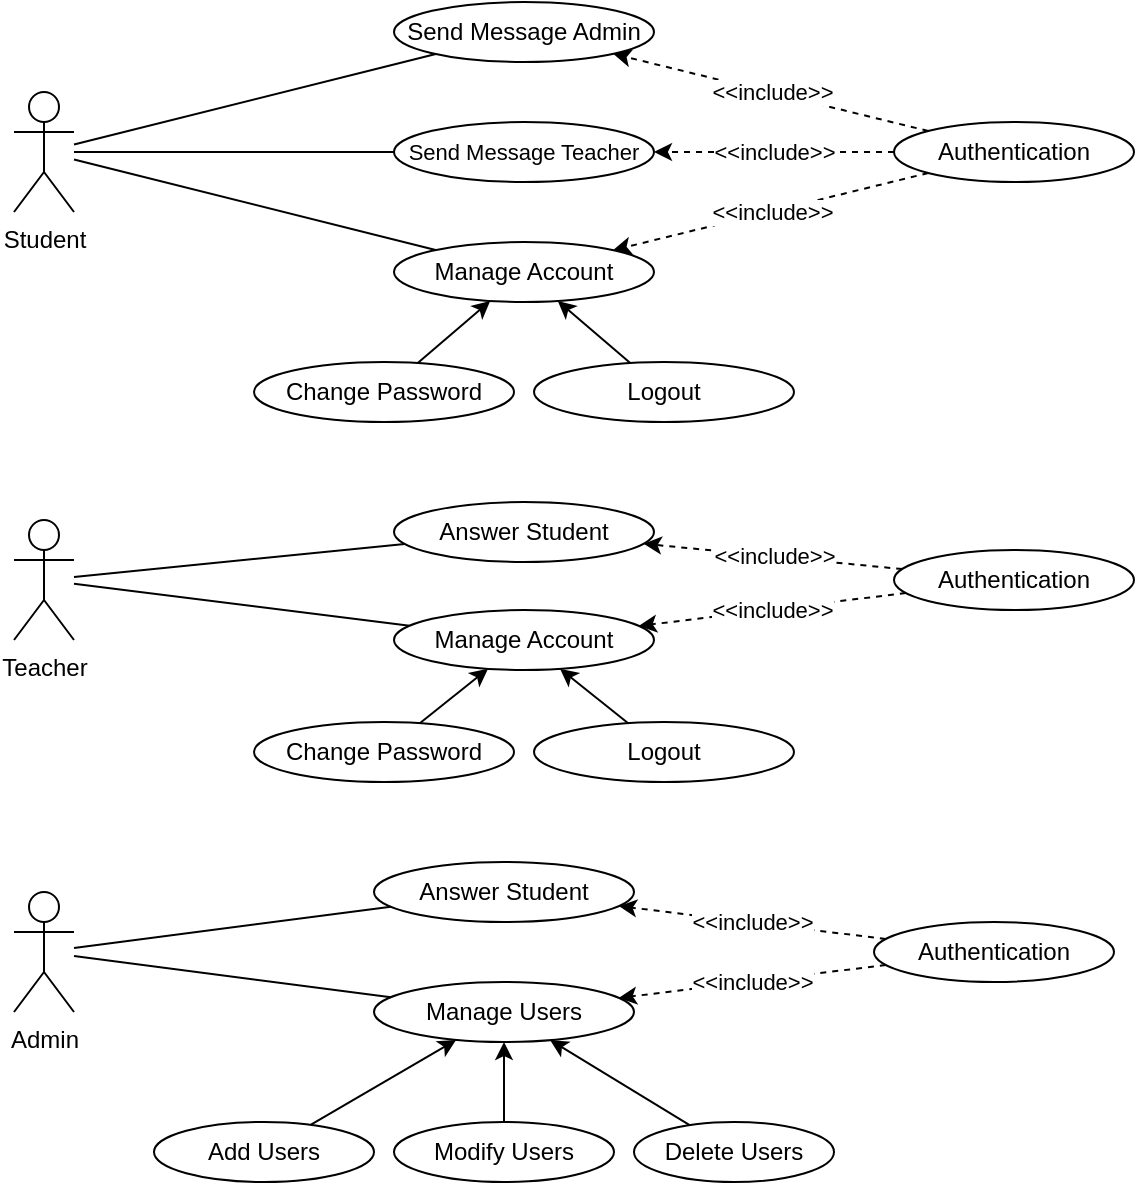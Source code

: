 <mxfile version="17.4.0" type="github">
  <diagram id="RxK-hwhavK0Ak2JXyipl" name="Page-1">
    <mxGraphModel dx="1422" dy="905" grid="1" gridSize="10" guides="1" tooltips="1" connect="1" arrows="1" fold="1" page="1" pageScale="1" pageWidth="1169" pageHeight="827" background="none" math="0" shadow="0">
      <root>
        <mxCell id="0" />
        <mxCell id="1" parent="0" />
        <mxCell id="ioeeAYF5F3X1Td2HvDtU-1" value="" style="group" vertex="1" connectable="0" parent="1">
          <mxGeometry x="120" y="310" width="560" height="140" as="geometry" />
        </mxCell>
        <mxCell id="9mTpWFLZTC0OJPlyUyN7-3" value="Teacher" style="shape=umlActor;verticalLabelPosition=bottom;verticalAlign=top;html=1;outlineConnect=0;" parent="ioeeAYF5F3X1Td2HvDtU-1" vertex="1">
          <mxGeometry y="9" width="30" height="60" as="geometry" />
        </mxCell>
        <mxCell id="9mTpWFLZTC0OJPlyUyN7-56" value="" style="endArrow=none;html=1;rounded=0;" parent="ioeeAYF5F3X1Td2HvDtU-1" source="9mTpWFLZTC0OJPlyUyN7-89" target="9mTpWFLZTC0OJPlyUyN7-3" edge="1">
          <mxGeometry width="50" height="50" relative="1" as="geometry">
            <mxPoint x="204.512" y="-25.553" as="sourcePoint" />
            <mxPoint x="440" y="-80" as="targetPoint" />
          </mxGeometry>
        </mxCell>
        <mxCell id="9mTpWFLZTC0OJPlyUyN7-58" value="" style="endArrow=none;html=1;rounded=0;" parent="ioeeAYF5F3X1Td2HvDtU-1" source="9mTpWFLZTC0OJPlyUyN7-63" target="9mTpWFLZTC0OJPlyUyN7-3" edge="1">
          <mxGeometry width="50" height="50" relative="1" as="geometry">
            <mxPoint x="208.661" y="54.481" as="sourcePoint" />
            <mxPoint x="40" y="-35.938" as="targetPoint" />
          </mxGeometry>
        </mxCell>
        <mxCell id="9mTpWFLZTC0OJPlyUyN7-63" value="Manage Account" style="ellipse;whiteSpace=wrap;html=1;" parent="ioeeAYF5F3X1Td2HvDtU-1" vertex="1">
          <mxGeometry x="190" y="54" width="130" height="30" as="geometry" />
        </mxCell>
        <mxCell id="9mTpWFLZTC0OJPlyUyN7-64" value="Change Password" style="ellipse;whiteSpace=wrap;html=1;" parent="ioeeAYF5F3X1Td2HvDtU-1" vertex="1">
          <mxGeometry x="120" y="110" width="130" height="30" as="geometry" />
        </mxCell>
        <mxCell id="9mTpWFLZTC0OJPlyUyN7-65" value="" style="endArrow=classic;html=1;rounded=0;" parent="ioeeAYF5F3X1Td2HvDtU-1" source="9mTpWFLZTC0OJPlyUyN7-64" target="9mTpWFLZTC0OJPlyUyN7-63" edge="1">
          <mxGeometry width="50" height="50" relative="1" as="geometry">
            <mxPoint x="440" y="170" as="sourcePoint" />
            <mxPoint x="390" y="220" as="targetPoint" />
          </mxGeometry>
        </mxCell>
        <mxCell id="9mTpWFLZTC0OJPlyUyN7-66" value="Logout" style="ellipse;whiteSpace=wrap;html=1;" parent="ioeeAYF5F3X1Td2HvDtU-1" vertex="1">
          <mxGeometry x="260" y="110" width="130" height="30" as="geometry" />
        </mxCell>
        <mxCell id="9mTpWFLZTC0OJPlyUyN7-67" value="" style="endArrow=classic;html=1;rounded=0;" parent="ioeeAYF5F3X1Td2HvDtU-1" source="9mTpWFLZTC0OJPlyUyN7-66" target="9mTpWFLZTC0OJPlyUyN7-63" edge="1">
          <mxGeometry width="50" height="50" relative="1" as="geometry">
            <mxPoint x="390" y="220" as="sourcePoint" />
            <mxPoint x="440" y="170" as="targetPoint" />
          </mxGeometry>
        </mxCell>
        <mxCell id="9mTpWFLZTC0OJPlyUyN7-68" value="Authentication" style="ellipse;whiteSpace=wrap;html=1;" parent="ioeeAYF5F3X1Td2HvDtU-1" vertex="1">
          <mxGeometry x="440" y="24" width="120" height="30" as="geometry" />
        </mxCell>
        <mxCell id="9mTpWFLZTC0OJPlyUyN7-69" value="" style="endArrow=classic;html=1;rounded=0;dashed=1;" parent="ioeeAYF5F3X1Td2HvDtU-1" source="9mTpWFLZTC0OJPlyUyN7-68" target="9mTpWFLZTC0OJPlyUyN7-89" edge="1">
          <mxGeometry relative="1" as="geometry">
            <mxPoint x="500" y="-35" as="sourcePoint" />
            <mxPoint x="303.824" y="-25.098" as="targetPoint" />
          </mxGeometry>
        </mxCell>
        <mxCell id="9mTpWFLZTC0OJPlyUyN7-70" value="&amp;lt;&amp;lt;include&amp;gt;&amp;gt;" style="edgeLabel;resizable=0;html=1;align=center;verticalAlign=middle;" parent="9mTpWFLZTC0OJPlyUyN7-69" connectable="0" vertex="1">
          <mxGeometry relative="1" as="geometry" />
        </mxCell>
        <mxCell id="9mTpWFLZTC0OJPlyUyN7-73" value="" style="endArrow=classic;html=1;rounded=0;dashed=1;" parent="ioeeAYF5F3X1Td2HvDtU-1" source="9mTpWFLZTC0OJPlyUyN7-68" target="9mTpWFLZTC0OJPlyUyN7-63" edge="1">
          <mxGeometry relative="1" as="geometry">
            <mxPoint x="490" y="4" as="sourcePoint" />
            <mxPoint x="330" y="25" as="targetPoint" />
          </mxGeometry>
        </mxCell>
        <mxCell id="9mTpWFLZTC0OJPlyUyN7-74" value="&amp;lt;&amp;lt;include&amp;gt;&amp;gt;" style="edgeLabel;resizable=0;html=1;align=center;verticalAlign=middle;" parent="9mTpWFLZTC0OJPlyUyN7-73" connectable="0" vertex="1">
          <mxGeometry relative="1" as="geometry" />
        </mxCell>
        <mxCell id="9mTpWFLZTC0OJPlyUyN7-89" value="Answer Student" style="ellipse;whiteSpace=wrap;html=1;" parent="ioeeAYF5F3X1Td2HvDtU-1" vertex="1">
          <mxGeometry x="190" width="130" height="30" as="geometry" />
        </mxCell>
        <mxCell id="ioeeAYF5F3X1Td2HvDtU-2" value="" style="group" vertex="1" connectable="0" parent="1">
          <mxGeometry x="120" y="60" width="560" height="210" as="geometry" />
        </mxCell>
        <mxCell id="9mTpWFLZTC0OJPlyUyN7-2" value="Student" style="shape=umlActor;verticalLabelPosition=bottom;verticalAlign=top;html=1;outlineConnect=0;" parent="ioeeAYF5F3X1Td2HvDtU-2" vertex="1">
          <mxGeometry y="45" width="30" height="60" as="geometry" />
        </mxCell>
        <mxCell id="9mTpWFLZTC0OJPlyUyN7-9" value="Send Message Admin" style="ellipse;whiteSpace=wrap;html=1;" parent="ioeeAYF5F3X1Td2HvDtU-2" vertex="1">
          <mxGeometry x="190" width="130" height="30" as="geometry" />
        </mxCell>
        <mxCell id="9mTpWFLZTC0OJPlyUyN7-10" value="Send Message Teacher" style="ellipse;whiteSpace=wrap;html=1;fontSize=11;" parent="ioeeAYF5F3X1Td2HvDtU-2" vertex="1">
          <mxGeometry x="190" y="60" width="130" height="30" as="geometry" />
        </mxCell>
        <mxCell id="9mTpWFLZTC0OJPlyUyN7-12" value="" style="endArrow=none;html=1;rounded=0;" parent="ioeeAYF5F3X1Td2HvDtU-2" source="9mTpWFLZTC0OJPlyUyN7-2" target="9mTpWFLZTC0OJPlyUyN7-9" edge="1">
          <mxGeometry width="50" height="50" relative="1" as="geometry">
            <mxPoint x="50" y="50" as="sourcePoint" />
            <mxPoint x="100" as="targetPoint" />
          </mxGeometry>
        </mxCell>
        <mxCell id="9mTpWFLZTC0OJPlyUyN7-13" value="" style="endArrow=none;html=1;rounded=0;" parent="ioeeAYF5F3X1Td2HvDtU-2" source="9mTpWFLZTC0OJPlyUyN7-2" target="9mTpWFLZTC0OJPlyUyN7-10" edge="1">
          <mxGeometry width="50" height="50" relative="1" as="geometry">
            <mxPoint x="30" y="30" as="sourcePoint" />
            <mxPoint x="440" y="100" as="targetPoint" />
          </mxGeometry>
        </mxCell>
        <mxCell id="9mTpWFLZTC0OJPlyUyN7-16" value="Authentication" style="ellipse;whiteSpace=wrap;html=1;" parent="ioeeAYF5F3X1Td2HvDtU-2" vertex="1">
          <mxGeometry x="440" y="60" width="120" height="30" as="geometry" />
        </mxCell>
        <mxCell id="9mTpWFLZTC0OJPlyUyN7-24" value="" style="endArrow=classic;html=1;rounded=0;dashed=1;" parent="ioeeAYF5F3X1Td2HvDtU-2" source="9mTpWFLZTC0OJPlyUyN7-16" target="9mTpWFLZTC0OJPlyUyN7-9" edge="1">
          <mxGeometry relative="1" as="geometry">
            <mxPoint x="380" y="120" as="sourcePoint" />
            <mxPoint x="480" y="120" as="targetPoint" />
          </mxGeometry>
        </mxCell>
        <mxCell id="9mTpWFLZTC0OJPlyUyN7-25" value="&amp;lt;&amp;lt;include&amp;gt;&amp;gt;" style="edgeLabel;resizable=0;html=1;align=center;verticalAlign=middle;" parent="9mTpWFLZTC0OJPlyUyN7-24" connectable="0" vertex="1">
          <mxGeometry relative="1" as="geometry" />
        </mxCell>
        <mxCell id="9mTpWFLZTC0OJPlyUyN7-26" value="" style="endArrow=classic;html=1;rounded=0;dashed=1;" parent="ioeeAYF5F3X1Td2HvDtU-2" source="9mTpWFLZTC0OJPlyUyN7-16" target="9mTpWFLZTC0OJPlyUyN7-10" edge="1">
          <mxGeometry relative="1" as="geometry">
            <mxPoint x="360" y="130" as="sourcePoint" />
            <mxPoint x="460" y="130" as="targetPoint" />
          </mxGeometry>
        </mxCell>
        <mxCell id="9mTpWFLZTC0OJPlyUyN7-27" value="&amp;lt;&amp;lt;include&amp;gt;&amp;gt;" style="edgeLabel;resizable=0;html=1;align=center;verticalAlign=middle;" parent="9mTpWFLZTC0OJPlyUyN7-26" connectable="0" vertex="1">
          <mxGeometry relative="1" as="geometry" />
        </mxCell>
        <mxCell id="9mTpWFLZTC0OJPlyUyN7-29" value="Manage Account" style="ellipse;whiteSpace=wrap;html=1;" parent="ioeeAYF5F3X1Td2HvDtU-2" vertex="1">
          <mxGeometry x="190" y="120" width="130" height="30" as="geometry" />
        </mxCell>
        <mxCell id="9mTpWFLZTC0OJPlyUyN7-30" value="" style="endArrow=none;html=1;rounded=0;" parent="ioeeAYF5F3X1Td2HvDtU-2" source="9mTpWFLZTC0OJPlyUyN7-29" target="9mTpWFLZTC0OJPlyUyN7-2" edge="1">
          <mxGeometry width="50" height="50" relative="1" as="geometry">
            <mxPoint x="390" y="150" as="sourcePoint" />
            <mxPoint x="30" y="30" as="targetPoint" />
          </mxGeometry>
        </mxCell>
        <mxCell id="9mTpWFLZTC0OJPlyUyN7-32" value="" style="endArrow=classic;html=1;rounded=0;dashed=1;" parent="ioeeAYF5F3X1Td2HvDtU-2" source="9mTpWFLZTC0OJPlyUyN7-16" target="9mTpWFLZTC0OJPlyUyN7-29" edge="1">
          <mxGeometry relative="1" as="geometry">
            <mxPoint x="490" y="55" as="sourcePoint" />
            <mxPoint x="330" y="85" as="targetPoint" />
          </mxGeometry>
        </mxCell>
        <mxCell id="9mTpWFLZTC0OJPlyUyN7-33" value="&amp;lt;&amp;lt;include&amp;gt;&amp;gt;" style="edgeLabel;resizable=0;html=1;align=center;verticalAlign=middle;" parent="9mTpWFLZTC0OJPlyUyN7-32" connectable="0" vertex="1">
          <mxGeometry relative="1" as="geometry" />
        </mxCell>
        <mxCell id="9mTpWFLZTC0OJPlyUyN7-34" value="Change Password" style="ellipse;whiteSpace=wrap;html=1;" parent="ioeeAYF5F3X1Td2HvDtU-2" vertex="1">
          <mxGeometry x="120" y="180" width="130" height="30" as="geometry" />
        </mxCell>
        <mxCell id="9mTpWFLZTC0OJPlyUyN7-38" value="" style="endArrow=classic;html=1;rounded=0;" parent="ioeeAYF5F3X1Td2HvDtU-2" source="9mTpWFLZTC0OJPlyUyN7-34" target="9mTpWFLZTC0OJPlyUyN7-29" edge="1">
          <mxGeometry width="50" height="50" relative="1" as="geometry">
            <mxPoint x="440" y="240" as="sourcePoint" />
            <mxPoint x="390" y="290" as="targetPoint" />
          </mxGeometry>
        </mxCell>
        <mxCell id="9mTpWFLZTC0OJPlyUyN7-39" value="Logout" style="ellipse;whiteSpace=wrap;html=1;" parent="ioeeAYF5F3X1Td2HvDtU-2" vertex="1">
          <mxGeometry x="260" y="180" width="130" height="30" as="geometry" />
        </mxCell>
        <mxCell id="9mTpWFLZTC0OJPlyUyN7-40" value="" style="endArrow=classic;html=1;rounded=0;" parent="ioeeAYF5F3X1Td2HvDtU-2" source="9mTpWFLZTC0OJPlyUyN7-39" target="9mTpWFLZTC0OJPlyUyN7-29" edge="1">
          <mxGeometry width="50" height="50" relative="1" as="geometry">
            <mxPoint x="390" y="290" as="sourcePoint" />
            <mxPoint x="440" y="240" as="targetPoint" />
          </mxGeometry>
        </mxCell>
        <mxCell id="ioeeAYF5F3X1Td2HvDtU-3" value="" style="group" vertex="1" connectable="0" parent="1">
          <mxGeometry x="120" y="490" width="550" height="160" as="geometry" />
        </mxCell>
        <mxCell id="9mTpWFLZTC0OJPlyUyN7-4" value="Admin" style="shape=umlActor;verticalLabelPosition=bottom;verticalAlign=top;html=1;outlineConnect=0;" parent="ioeeAYF5F3X1Td2HvDtU-3" vertex="1">
          <mxGeometry y="15" width="30" height="60" as="geometry" />
        </mxCell>
        <mxCell id="9mTpWFLZTC0OJPlyUyN7-75" value="Answer Student" style="ellipse;whiteSpace=wrap;html=1;" parent="ioeeAYF5F3X1Td2HvDtU-3" vertex="1">
          <mxGeometry x="180" width="130" height="30" as="geometry" />
        </mxCell>
        <mxCell id="9mTpWFLZTC0OJPlyUyN7-77" value="Manage Users" style="ellipse;whiteSpace=wrap;html=1;" parent="ioeeAYF5F3X1Td2HvDtU-3" vertex="1">
          <mxGeometry x="180" y="60" width="130" height="30" as="geometry" />
        </mxCell>
        <mxCell id="9mTpWFLZTC0OJPlyUyN7-82" value="Authentication" style="ellipse;whiteSpace=wrap;html=1;" parent="ioeeAYF5F3X1Td2HvDtU-3" vertex="1">
          <mxGeometry x="430" y="30" width="120" height="30" as="geometry" />
        </mxCell>
        <mxCell id="9mTpWFLZTC0OJPlyUyN7-83" value="" style="endArrow=classic;html=1;rounded=0;dashed=1;" parent="ioeeAYF5F3X1Td2HvDtU-3" source="9mTpWFLZTC0OJPlyUyN7-82" target="9mTpWFLZTC0OJPlyUyN7-75" edge="1">
          <mxGeometry relative="1" as="geometry">
            <mxPoint x="490" y="-25" as="sourcePoint" />
            <mxPoint x="330" y="-55" as="targetPoint" />
          </mxGeometry>
        </mxCell>
        <mxCell id="9mTpWFLZTC0OJPlyUyN7-84" value="&amp;lt;&amp;lt;include&amp;gt;&amp;gt;" style="edgeLabel;resizable=0;html=1;align=center;verticalAlign=middle;" parent="9mTpWFLZTC0OJPlyUyN7-83" connectable="0" vertex="1">
          <mxGeometry relative="1" as="geometry" />
        </mxCell>
        <mxCell id="9mTpWFLZTC0OJPlyUyN7-87" value="" style="endArrow=classic;html=1;rounded=0;dashed=1;" parent="ioeeAYF5F3X1Td2HvDtU-3" source="9mTpWFLZTC0OJPlyUyN7-82" target="9mTpWFLZTC0OJPlyUyN7-77" edge="1">
          <mxGeometry relative="1" as="geometry">
            <mxPoint x="480" y="14" as="sourcePoint" />
            <mxPoint x="320" y="35" as="targetPoint" />
          </mxGeometry>
        </mxCell>
        <mxCell id="9mTpWFLZTC0OJPlyUyN7-88" value="&amp;lt;&amp;lt;include&amp;gt;&amp;gt;" style="edgeLabel;resizable=0;html=1;align=center;verticalAlign=middle;" parent="9mTpWFLZTC0OJPlyUyN7-87" connectable="0" vertex="1">
          <mxGeometry relative="1" as="geometry" />
        </mxCell>
        <mxCell id="9mTpWFLZTC0OJPlyUyN7-101" value="" style="endArrow=none;html=1;rounded=0;fontSize=11;" parent="ioeeAYF5F3X1Td2HvDtU-3" source="9mTpWFLZTC0OJPlyUyN7-4" target="9mTpWFLZTC0OJPlyUyN7-75" edge="1">
          <mxGeometry width="50" height="50" relative="1" as="geometry">
            <mxPoint x="400" y="-100" as="sourcePoint" />
            <mxPoint x="450" y="-150" as="targetPoint" />
          </mxGeometry>
        </mxCell>
        <mxCell id="9mTpWFLZTC0OJPlyUyN7-102" value="" style="endArrow=none;html=1;rounded=0;fontSize=11;" parent="ioeeAYF5F3X1Td2HvDtU-3" source="9mTpWFLZTC0OJPlyUyN7-4" target="9mTpWFLZTC0OJPlyUyN7-77" edge="1">
          <mxGeometry width="50" height="50" relative="1" as="geometry">
            <mxPoint x="30" y="67.188" as="sourcePoint" />
            <mxPoint x="204.553" y="34.459" as="targetPoint" />
          </mxGeometry>
        </mxCell>
        <mxCell id="9mTpWFLZTC0OJPlyUyN7-105" value="Add Users" style="ellipse;whiteSpace=wrap;html=1;" parent="ioeeAYF5F3X1Td2HvDtU-3" vertex="1">
          <mxGeometry x="70" y="130" width="110" height="30" as="geometry" />
        </mxCell>
        <mxCell id="9mTpWFLZTC0OJPlyUyN7-108" value="Modify Users" style="ellipse;whiteSpace=wrap;html=1;" parent="ioeeAYF5F3X1Td2HvDtU-3" vertex="1">
          <mxGeometry x="190" y="130" width="110" height="30" as="geometry" />
        </mxCell>
        <mxCell id="9mTpWFLZTC0OJPlyUyN7-109" value="Delete Users" style="ellipse;whiteSpace=wrap;html=1;" parent="ioeeAYF5F3X1Td2HvDtU-3" vertex="1">
          <mxGeometry x="310" y="130" width="100" height="30" as="geometry" />
        </mxCell>
        <mxCell id="9mTpWFLZTC0OJPlyUyN7-110" value="" style="endArrow=classic;html=1;rounded=0;fontSize=11;" parent="ioeeAYF5F3X1Td2HvDtU-3" source="9mTpWFLZTC0OJPlyUyN7-105" target="9mTpWFLZTC0OJPlyUyN7-77" edge="1">
          <mxGeometry width="50" height="50" relative="1" as="geometry">
            <mxPoint x="-30" y="10" as="sourcePoint" />
            <mxPoint x="20" y="-40" as="targetPoint" />
          </mxGeometry>
        </mxCell>
        <mxCell id="9mTpWFLZTC0OJPlyUyN7-111" value="" style="endArrow=classic;html=1;rounded=0;fontSize=11;" parent="ioeeAYF5F3X1Td2HvDtU-3" source="9mTpWFLZTC0OJPlyUyN7-109" target="9mTpWFLZTC0OJPlyUyN7-77" edge="1">
          <mxGeometry width="50" height="50" relative="1" as="geometry">
            <mxPoint x="530" y="130" as="sourcePoint" />
            <mxPoint x="580" y="80" as="targetPoint" />
          </mxGeometry>
        </mxCell>
        <mxCell id="9mTpWFLZTC0OJPlyUyN7-112" value="" style="endArrow=classic;html=1;rounded=0;fontSize=11;" parent="ioeeAYF5F3X1Td2HvDtU-3" source="9mTpWFLZTC0OJPlyUyN7-108" target="9mTpWFLZTC0OJPlyUyN7-77" edge="1">
          <mxGeometry width="50" height="50" relative="1" as="geometry">
            <mxPoint x="100" y="40" as="sourcePoint" />
            <mxPoint x="150" y="-10" as="targetPoint" />
          </mxGeometry>
        </mxCell>
      </root>
    </mxGraphModel>
  </diagram>
</mxfile>
